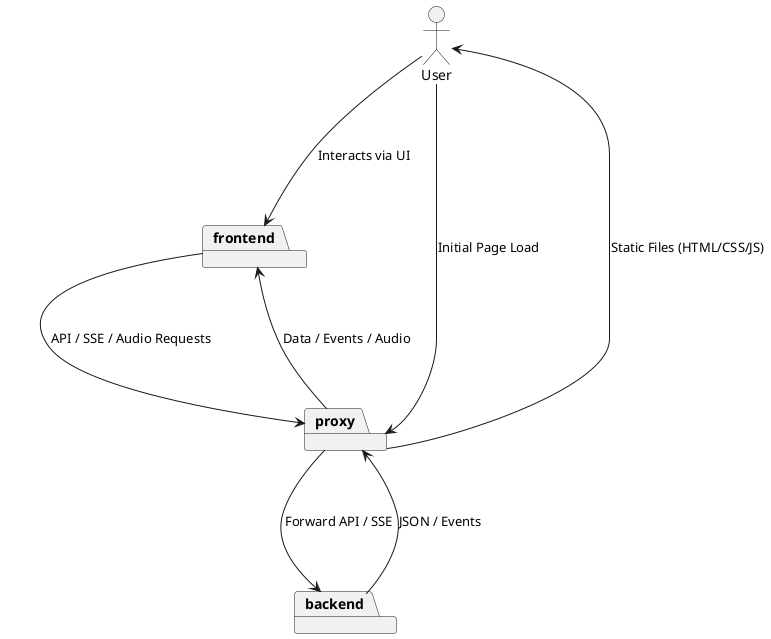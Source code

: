 @startuml HighLevelSystem

actor User as user

skinparam packageStyle rectangle

package frontend
package proxy
package backend

user ---> proxy: Initial Page Load
proxy ---> user: Static Files (HTML/CSS/JS)

user ---> frontend: Interacts via UI
frontend ---> proxy: API / SSE / Audio Requests
proxy ---> backend: Forward API / SSE
backend ---> proxy: JSON / Events
proxy ---> frontend: Data / Events / Audio

@enduml